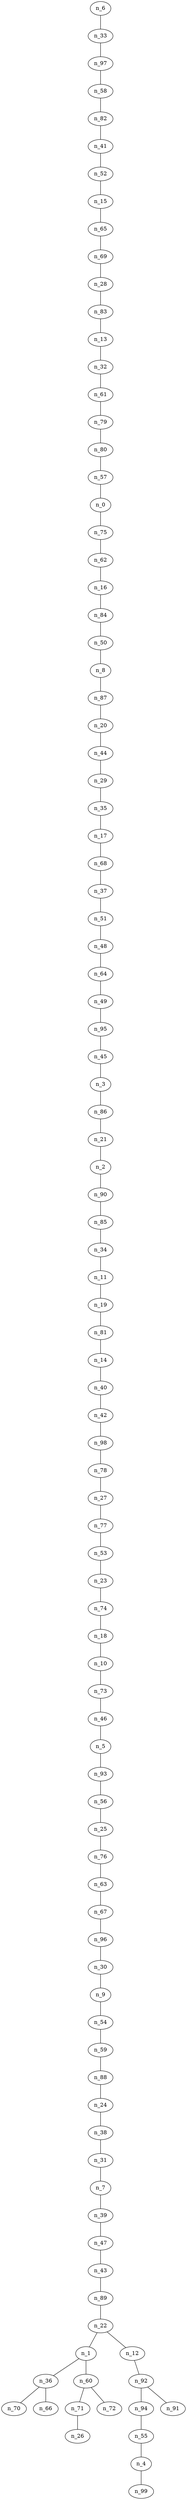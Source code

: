 graph arbol5 {
n_0--n_75
n_1--n_36
n_1--n_60
n_2--n_90
n_3--n_86
n_4--n_99
n_5--n_93
n_6--n_33
n_7--n_39
n_8--n_87
n_9--n_54
n_10--n_73
n_11--n_19
n_12--n_92
n_13--n_32
n_14--n_40
n_15--n_65
n_16--n_84
n_17--n_68
n_18--n_10
n_19--n_81
n_20--n_44
n_21--n_2
n_22--n_1
n_22--n_12
n_23--n_74
n_24--n_38
n_25--n_76
n_27--n_77
n_28--n_83
n_29--n_35
n_30--n_9
n_31--n_7
n_32--n_61
n_33--n_97
n_34--n_11
n_35--n_17
n_36--n_70
n_36--n_66
n_37--n_51
n_38--n_31
n_39--n_47
n_40--n_42
n_41--n_52
n_42--n_98
n_43--n_89
n_44--n_29
n_45--n_3
n_46--n_5
n_47--n_43
n_48--n_64
n_49--n_95
n_50--n_8
n_51--n_48
n_52--n_15
n_53--n_23
n_54--n_59
n_55--n_4
n_56--n_25
n_57--n_0
n_58--n_82
n_59--n_88
n_60--n_71
n_60--n_72
n_61--n_79
n_62--n_16
n_63--n_67
n_64--n_49
n_65--n_69
n_67--n_96
n_68--n_37
n_69--n_28
n_71--n_26
n_73--n_46
n_74--n_18
n_75--n_62
n_76--n_63
n_77--n_53
n_78--n_27
n_79--n_80
n_80--n_57
n_81--n_14
n_82--n_41
n_83--n_13
n_84--n_50
n_85--n_34
n_86--n_21
n_87--n_20
n_88--n_24
n_89--n_22
n_90--n_85
n_92--n_94
n_92--n_91
n_93--n_56
n_94--n_55
n_95--n_45
n_96--n_30
n_97--n_58
n_98--n_78
}
